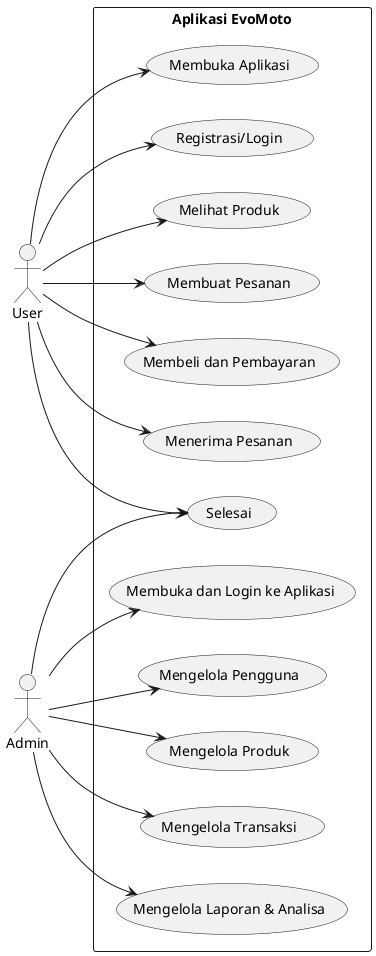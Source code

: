 @startuml
left to right direction

actor User
actor Admin

rectangle "Aplikasi EvoMoto" {
  User --> (Membuka Aplikasi)
  User --> (Registrasi/Login)
  User --> (Melihat Produk)
  User --> (Membuat Pesanan)
  User --> (Membeli dan Pembayaran)
  User --> (Menerima Pesanan)
  User --> (Selesai)

  Admin --> (Membuka dan Login ke Aplikasi)
  Admin --> (Mengelola Pengguna)
  Admin --> (Mengelola Produk)
  Admin --> (Mengelola Transaksi)
  Admin --> (Mengelola Laporan & Analisa)
  Admin --> (Selesai)
}

@enduml